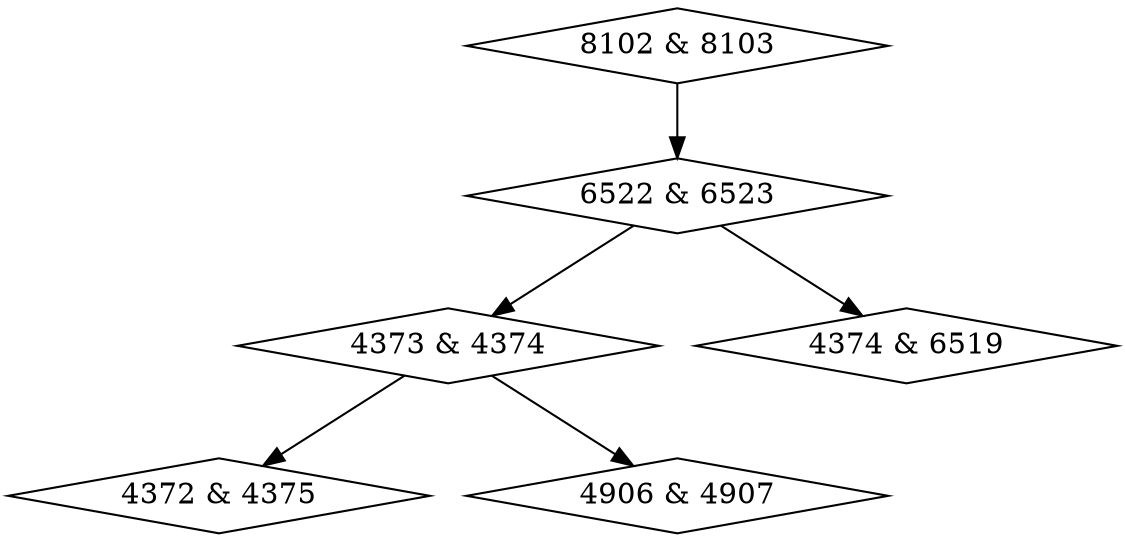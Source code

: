 digraph {
0 [label = "4372 & 4375", shape = diamond];
1 [label = "4373 & 4374", shape = diamond];
2 [label = "4374 & 6519", shape = diamond];
3 [label = "4906 & 4907", shape = diamond];
4 [label = "6522 & 6523", shape = diamond];
5 [label = "8102 & 8103", shape = diamond];
1->0;
1->3;
4->1;
4->2;
5->4;
}
